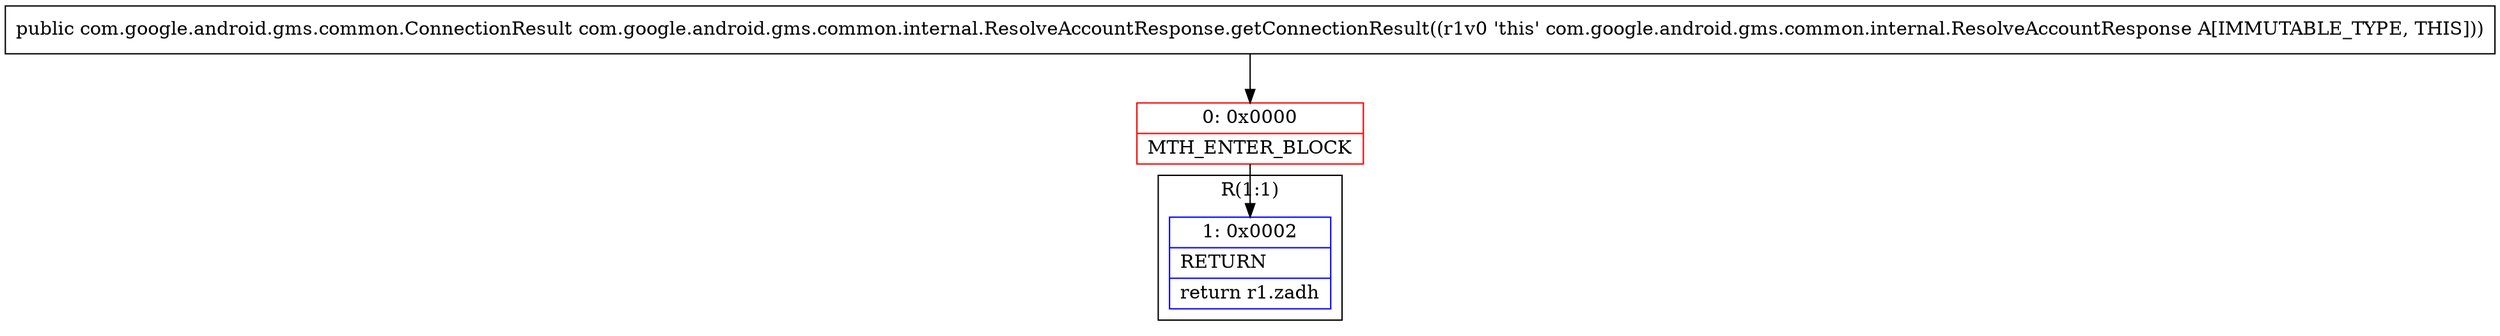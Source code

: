 digraph "CFG forcom.google.android.gms.common.internal.ResolveAccountResponse.getConnectionResult()Lcom\/google\/android\/gms\/common\/ConnectionResult;" {
subgraph cluster_Region_1156577734 {
label = "R(1:1)";
node [shape=record,color=blue];
Node_1 [shape=record,label="{1\:\ 0x0002|RETURN\l|return r1.zadh\l}"];
}
Node_0 [shape=record,color=red,label="{0\:\ 0x0000|MTH_ENTER_BLOCK\l}"];
MethodNode[shape=record,label="{public com.google.android.gms.common.ConnectionResult com.google.android.gms.common.internal.ResolveAccountResponse.getConnectionResult((r1v0 'this' com.google.android.gms.common.internal.ResolveAccountResponse A[IMMUTABLE_TYPE, THIS])) }"];
MethodNode -> Node_0;
Node_0 -> Node_1;
}

